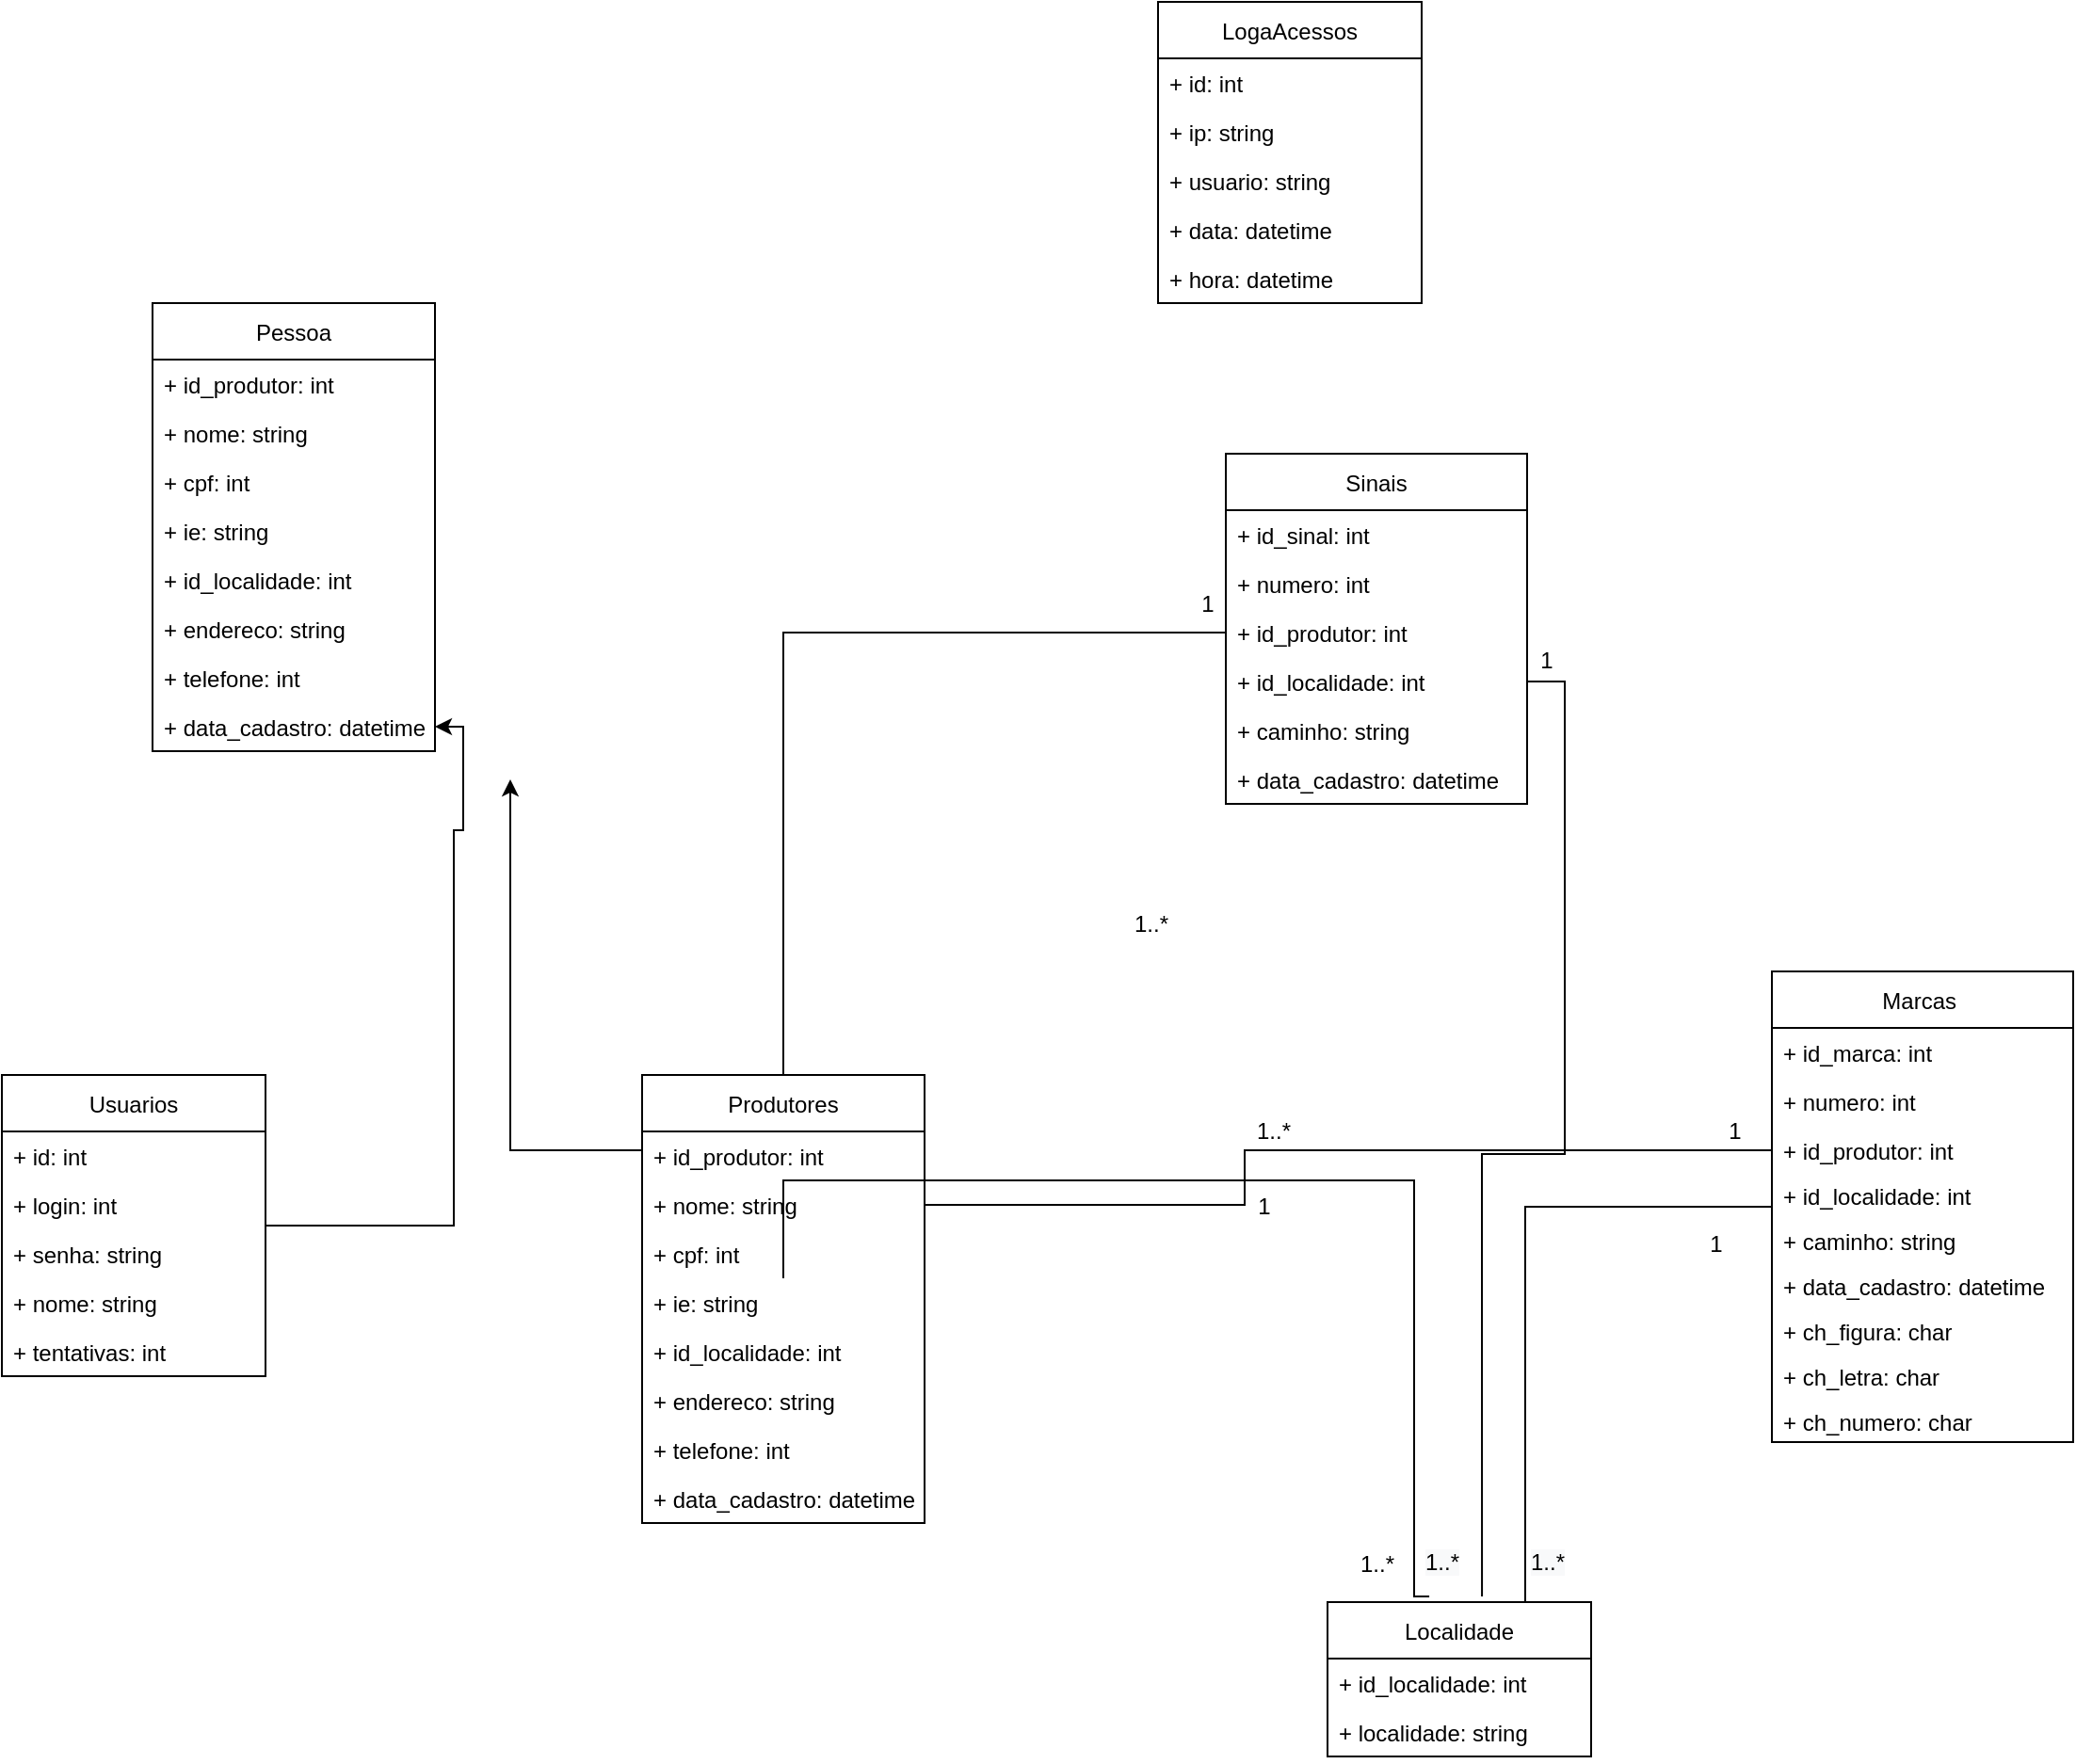 <mxfile version="15.2.7" type="device"><diagram id="WkRvjoAycpOjUcxmkvr6" name="Page-1"><mxGraphModel dx="3201" dy="1174" grid="1" gridSize="10" guides="1" tooltips="1" connect="1" arrows="1" fold="1" page="1" pageScale="1" pageWidth="827" pageHeight="1169" math="0" shadow="0"><root><mxCell id="0"/><mxCell id="1" parent="0"/><mxCell id="mtEUVF73r2KRpAVkkBdg-1" value="Sinais" style="swimlane;fontStyle=0;childLayout=stackLayout;horizontal=1;startSize=30;fillColor=none;horizontalStack=0;resizeParent=1;resizeParentMax=0;resizeLast=0;collapsible=1;marginBottom=0;" parent="1" vertex="1"><mxGeometry x="360" y="320" width="160" height="186" as="geometry"/></mxCell><mxCell id="mtEUVF73r2KRpAVkkBdg-2" value="+ id_sinal: int" style="text;strokeColor=none;fillColor=none;align=left;verticalAlign=top;spacingLeft=4;spacingRight=4;overflow=hidden;rotatable=0;points=[[0,0.5],[1,0.5]];portConstraint=eastwest;" parent="mtEUVF73r2KRpAVkkBdg-1" vertex="1"><mxGeometry y="30" width="160" height="26" as="geometry"/></mxCell><mxCell id="mtEUVF73r2KRpAVkkBdg-3" value="+ numero: int" style="text;strokeColor=none;fillColor=none;align=left;verticalAlign=top;spacingLeft=4;spacingRight=4;overflow=hidden;rotatable=0;points=[[0,0.5],[1,0.5]];portConstraint=eastwest;" parent="mtEUVF73r2KRpAVkkBdg-1" vertex="1"><mxGeometry y="56" width="160" height="26" as="geometry"/></mxCell><mxCell id="mtEUVF73r2KRpAVkkBdg-4" value="+ id_produtor: int" style="text;strokeColor=none;fillColor=none;align=left;verticalAlign=top;spacingLeft=4;spacingRight=4;overflow=hidden;rotatable=0;points=[[0,0.5],[1,0.5]];portConstraint=eastwest;" parent="mtEUVF73r2KRpAVkkBdg-1" vertex="1"><mxGeometry y="82" width="160" height="26" as="geometry"/></mxCell><mxCell id="lKQZE_It0HCwTW8MPozl-27" value="+ id_localidade: int" style="text;strokeColor=none;fillColor=none;align=left;verticalAlign=top;spacingLeft=4;spacingRight=4;overflow=hidden;rotatable=0;points=[[0,0.5],[1,0.5]];portConstraint=eastwest;" parent="mtEUVF73r2KRpAVkkBdg-1" vertex="1"><mxGeometry y="108" width="160" height="26" as="geometry"/></mxCell><mxCell id="lKQZE_It0HCwTW8MPozl-25" value="+ caminho: string" style="text;strokeColor=none;fillColor=none;align=left;verticalAlign=top;spacingLeft=4;spacingRight=4;overflow=hidden;rotatable=0;points=[[0,0.5],[1,0.5]];portConstraint=eastwest;" parent="mtEUVF73r2KRpAVkkBdg-1" vertex="1"><mxGeometry y="134" width="160" height="26" as="geometry"/></mxCell><mxCell id="lKQZE_It0HCwTW8MPozl-26" value="+ data_cadastro: datetime" style="text;strokeColor=none;fillColor=none;align=left;verticalAlign=top;spacingLeft=4;spacingRight=4;overflow=hidden;rotatable=0;points=[[0,0.5],[1,0.5]];portConstraint=eastwest;" parent="mtEUVF73r2KRpAVkkBdg-1" vertex="1"><mxGeometry y="160" width="160" height="26" as="geometry"/></mxCell><mxCell id="lKQZE_It0HCwTW8MPozl-21" style="edgeStyle=orthogonalEdgeStyle;rounded=0;orthogonalLoop=1;jettySize=auto;html=1;entryX=0.75;entryY=0;entryDx=0;entryDy=0;endArrow=none;endFill=0;" parent="1" source="mtEUVF73r2KRpAVkkBdg-5" target="mtEUVF73r2KRpAVkkBdg-17" edge="1"><mxGeometry relative="1" as="geometry"/></mxCell><mxCell id="lKQZE_It0HCwTW8MPozl-22" style="edgeStyle=orthogonalEdgeStyle;rounded=0;orthogonalLoop=1;jettySize=auto;html=1;entryX=1;entryY=0.5;entryDx=0;entryDy=0;endArrow=none;endFill=0;" parent="1" source="mtEUVF73r2KRpAVkkBdg-5" target="mtEUVF73r2KRpAVkkBdg-11" edge="1"><mxGeometry relative="1" as="geometry"><Array as="points"><mxPoint x="370" y="690"/></Array></mxGeometry></mxCell><mxCell id="mtEUVF73r2KRpAVkkBdg-5" value="Marcas " style="swimlane;fontStyle=0;childLayout=stackLayout;horizontal=1;startSize=30;fillColor=none;horizontalStack=0;resizeParent=1;resizeParentMax=0;resizeLast=0;collapsible=1;marginBottom=0;" parent="1" vertex="1"><mxGeometry x="650" y="595" width="160" height="250" as="geometry"><mxRectangle x="610" y="600" width="80" height="30" as="alternateBounds"/></mxGeometry></mxCell><mxCell id="mtEUVF73r2KRpAVkkBdg-6" value="+ id_marca: int" style="text;strokeColor=none;fillColor=none;align=left;verticalAlign=top;spacingLeft=4;spacingRight=4;overflow=hidden;rotatable=0;points=[[0,0.5],[1,0.5]];portConstraint=eastwest;" parent="mtEUVF73r2KRpAVkkBdg-5" vertex="1"><mxGeometry y="30" width="160" height="26" as="geometry"/></mxCell><mxCell id="mtEUVF73r2KRpAVkkBdg-18" value="+ numero: int" style="text;strokeColor=none;fillColor=none;align=left;verticalAlign=top;spacingLeft=4;spacingRight=4;overflow=hidden;rotatable=0;points=[[0,0.5],[1,0.5]];portConstraint=eastwest;" parent="mtEUVF73r2KRpAVkkBdg-5" vertex="1"><mxGeometry y="56" width="160" height="26" as="geometry"/></mxCell><mxCell id="mtEUVF73r2KRpAVkkBdg-7" value="+ id_produtor: int&#10;" style="text;strokeColor=none;fillColor=none;align=left;verticalAlign=top;spacingLeft=4;spacingRight=4;overflow=hidden;rotatable=0;points=[[0,0.5],[1,0.5]];portConstraint=eastwest;" parent="mtEUVF73r2KRpAVkkBdg-5" vertex="1"><mxGeometry y="82" width="160" height="24" as="geometry"/></mxCell><mxCell id="lKQZE_It0HCwTW8MPozl-1" value="+ id_localidade: int&#10;" style="text;strokeColor=none;fillColor=none;align=left;verticalAlign=top;spacingLeft=4;spacingRight=4;overflow=hidden;rotatable=0;points=[[0,0.5],[1,0.5]];portConstraint=eastwest;" parent="mtEUVF73r2KRpAVkkBdg-5" vertex="1"><mxGeometry y="106" width="160" height="24" as="geometry"/></mxCell><mxCell id="lKQZE_It0HCwTW8MPozl-2" value="+ caminho: string&#10;" style="text;strokeColor=none;fillColor=none;align=left;verticalAlign=top;spacingLeft=4;spacingRight=4;overflow=hidden;rotatable=0;points=[[0,0.5],[1,0.5]];portConstraint=eastwest;" parent="mtEUVF73r2KRpAVkkBdg-5" vertex="1"><mxGeometry y="130" width="160" height="24" as="geometry"/></mxCell><mxCell id="lKQZE_It0HCwTW8MPozl-3" value="+ data_cadastro: datetime&#10;" style="text;strokeColor=none;fillColor=none;align=left;verticalAlign=top;spacingLeft=4;spacingRight=4;overflow=hidden;rotatable=0;points=[[0,0.5],[1,0.5]];portConstraint=eastwest;" parent="mtEUVF73r2KRpAVkkBdg-5" vertex="1"><mxGeometry y="154" width="160" height="24" as="geometry"/></mxCell><mxCell id="lKQZE_It0HCwTW8MPozl-4" value="+ ch_figura: char&#10;" style="text;strokeColor=none;fillColor=none;align=left;verticalAlign=top;spacingLeft=4;spacingRight=4;overflow=hidden;rotatable=0;points=[[0,0.5],[1,0.5]];portConstraint=eastwest;" parent="mtEUVF73r2KRpAVkkBdg-5" vertex="1"><mxGeometry y="178" width="160" height="24" as="geometry"/></mxCell><mxCell id="lKQZE_It0HCwTW8MPozl-5" value="+ ch_letra: char&#10;" style="text;strokeColor=none;fillColor=none;align=left;verticalAlign=top;spacingLeft=4;spacingRight=4;overflow=hidden;rotatable=0;points=[[0,0.5],[1,0.5]];portConstraint=eastwest;" parent="mtEUVF73r2KRpAVkkBdg-5" vertex="1"><mxGeometry y="202" width="160" height="24" as="geometry"/></mxCell><mxCell id="lKQZE_It0HCwTW8MPozl-6" value="+ ch_numero: char&#10;" style="text;strokeColor=none;fillColor=none;align=left;verticalAlign=top;spacingLeft=4;spacingRight=4;overflow=hidden;rotatable=0;points=[[0,0.5],[1,0.5]];portConstraint=eastwest;" parent="mtEUVF73r2KRpAVkkBdg-5" vertex="1"><mxGeometry y="226" width="160" height="24" as="geometry"/></mxCell><mxCell id="HDMNjsESobVhAiH-zBcS-10" style="edgeStyle=orthogonalEdgeStyle;rounded=0;orthogonalLoop=1;jettySize=auto;html=1;" edge="1" parent="1" source="mtEUVF73r2KRpAVkkBdg-9"><mxGeometry relative="1" as="geometry"><mxPoint x="-20" y="493" as="targetPoint"/><Array as="points"><mxPoint x="-20" y="690"/><mxPoint x="-20" y="493"/></Array></mxGeometry></mxCell><mxCell id="mtEUVF73r2KRpAVkkBdg-9" value="Produtores" style="swimlane;fontStyle=0;childLayout=stackLayout;horizontal=1;startSize=30;fillColor=none;horizontalStack=0;resizeParent=1;resizeParentMax=0;resizeLast=0;collapsible=1;marginBottom=0;" parent="1" vertex="1"><mxGeometry x="50" y="650" width="150" height="238" as="geometry"/></mxCell><mxCell id="mtEUVF73r2KRpAVkkBdg-10" value="+ id_produtor: int" style="text;strokeColor=none;fillColor=none;align=left;verticalAlign=top;spacingLeft=4;spacingRight=4;overflow=hidden;rotatable=0;points=[[0,0.5],[1,0.5]];portConstraint=eastwest;" parent="mtEUVF73r2KRpAVkkBdg-9" vertex="1"><mxGeometry y="30" width="150" height="26" as="geometry"/></mxCell><mxCell id="mtEUVF73r2KRpAVkkBdg-11" value="+ nome: string" style="text;strokeColor=none;fillColor=none;align=left;verticalAlign=top;spacingLeft=4;spacingRight=4;overflow=hidden;rotatable=0;points=[[0,0.5],[1,0.5]];portConstraint=eastwest;" parent="mtEUVF73r2KRpAVkkBdg-9" vertex="1"><mxGeometry y="56" width="150" height="26" as="geometry"/></mxCell><mxCell id="mtEUVF73r2KRpAVkkBdg-12" value="+ cpf: int" style="text;strokeColor=none;fillColor=none;align=left;verticalAlign=top;spacingLeft=4;spacingRight=4;overflow=hidden;rotatable=0;points=[[0,0.5],[1,0.5]];portConstraint=eastwest;" parent="mtEUVF73r2KRpAVkkBdg-9" vertex="1"><mxGeometry y="82" width="150" height="26" as="geometry"/></mxCell><mxCell id="lKQZE_It0HCwTW8MPozl-7" value="+ ie: string" style="text;strokeColor=none;fillColor=none;align=left;verticalAlign=top;spacingLeft=4;spacingRight=4;overflow=hidden;rotatable=0;points=[[0,0.5],[1,0.5]];portConstraint=eastwest;" parent="mtEUVF73r2KRpAVkkBdg-9" vertex="1"><mxGeometry y="108" width="150" height="26" as="geometry"/></mxCell><mxCell id="lKQZE_It0HCwTW8MPozl-8" value="+ id_localidade: int" style="text;strokeColor=none;fillColor=none;align=left;verticalAlign=top;spacingLeft=4;spacingRight=4;overflow=hidden;rotatable=0;points=[[0,0.5],[1,0.5]];portConstraint=eastwest;" parent="mtEUVF73r2KRpAVkkBdg-9" vertex="1"><mxGeometry y="134" width="150" height="26" as="geometry"/></mxCell><mxCell id="lKQZE_It0HCwTW8MPozl-9" value="+ endereco: string" style="text;strokeColor=none;fillColor=none;align=left;verticalAlign=top;spacingLeft=4;spacingRight=4;overflow=hidden;rotatable=0;points=[[0,0.5],[1,0.5]];portConstraint=eastwest;" parent="mtEUVF73r2KRpAVkkBdg-9" vertex="1"><mxGeometry y="160" width="150" height="26" as="geometry"/></mxCell><mxCell id="lKQZE_It0HCwTW8MPozl-10" value="+ telefone: int" style="text;strokeColor=none;fillColor=none;align=left;verticalAlign=top;spacingLeft=4;spacingRight=4;overflow=hidden;rotatable=0;points=[[0,0.5],[1,0.5]];portConstraint=eastwest;" parent="mtEUVF73r2KRpAVkkBdg-9" vertex="1"><mxGeometry y="186" width="150" height="26" as="geometry"/></mxCell><mxCell id="lKQZE_It0HCwTW8MPozl-11" value="+ data_cadastro: datetime" style="text;strokeColor=none;fillColor=none;align=left;verticalAlign=top;spacingLeft=4;spacingRight=4;overflow=hidden;rotatable=0;points=[[0,0.5],[1,0.5]];portConstraint=eastwest;" parent="mtEUVF73r2KRpAVkkBdg-9" vertex="1"><mxGeometry y="212" width="150" height="26" as="geometry"/></mxCell><mxCell id="HDMNjsESobVhAiH-zBcS-11" style="edgeStyle=orthogonalEdgeStyle;rounded=0;orthogonalLoop=1;jettySize=auto;html=1;" edge="1" parent="1" source="mtEUVF73r2KRpAVkkBdg-13" target="HDMNjsESobVhAiH-zBcS-9"><mxGeometry relative="1" as="geometry"><mxPoint x="-10" y="500" as="targetPoint"/><Array as="points"><mxPoint x="-50" y="730"/><mxPoint x="-50" y="520"/><mxPoint x="-45" y="520"/></Array></mxGeometry></mxCell><mxCell id="mtEUVF73r2KRpAVkkBdg-13" value="Usuarios" style="swimlane;fontStyle=0;childLayout=stackLayout;horizontal=1;startSize=30;fillColor=none;horizontalStack=0;resizeParent=1;resizeParentMax=0;resizeLast=0;collapsible=1;marginBottom=0;" parent="1" vertex="1"><mxGeometry x="-290" y="650" width="140" height="160" as="geometry"/></mxCell><mxCell id="mtEUVF73r2KRpAVkkBdg-14" value="+ id: int" style="text;strokeColor=none;fillColor=none;align=left;verticalAlign=top;spacingLeft=4;spacingRight=4;overflow=hidden;rotatable=0;points=[[0,0.5],[1,0.5]];portConstraint=eastwest;" parent="mtEUVF73r2KRpAVkkBdg-13" vertex="1"><mxGeometry y="30" width="140" height="26" as="geometry"/></mxCell><mxCell id="mtEUVF73r2KRpAVkkBdg-15" value="+ login: int" style="text;strokeColor=none;fillColor=none;align=left;verticalAlign=top;spacingLeft=4;spacingRight=4;overflow=hidden;rotatable=0;points=[[0,0.5],[1,0.5]];portConstraint=eastwest;" parent="mtEUVF73r2KRpAVkkBdg-13" vertex="1"><mxGeometry y="56" width="140" height="26" as="geometry"/></mxCell><mxCell id="mtEUVF73r2KRpAVkkBdg-16" value="+ senha: string" style="text;strokeColor=none;fillColor=none;align=left;verticalAlign=top;spacingLeft=4;spacingRight=4;overflow=hidden;rotatable=0;points=[[0,0.5],[1,0.5]];portConstraint=eastwest;" parent="mtEUVF73r2KRpAVkkBdg-13" vertex="1"><mxGeometry y="82" width="140" height="26" as="geometry"/></mxCell><mxCell id="lKQZE_It0HCwTW8MPozl-34" value="+ nome: string" style="text;strokeColor=none;fillColor=none;align=left;verticalAlign=top;spacingLeft=4;spacingRight=4;overflow=hidden;rotatable=0;points=[[0,0.5],[1,0.5]];portConstraint=eastwest;" parent="mtEUVF73r2KRpAVkkBdg-13" vertex="1"><mxGeometry y="108" width="140" height="26" as="geometry"/></mxCell><mxCell id="lKQZE_It0HCwTW8MPozl-35" value="+ tentativas: int" style="text;strokeColor=none;fillColor=none;align=left;verticalAlign=top;spacingLeft=4;spacingRight=4;overflow=hidden;rotatable=0;points=[[0,0.5],[1,0.5]];portConstraint=eastwest;" parent="mtEUVF73r2KRpAVkkBdg-13" vertex="1"><mxGeometry y="134" width="140" height="26" as="geometry"/></mxCell><mxCell id="mtEUVF73r2KRpAVkkBdg-17" value="Localidade" style="swimlane;fontStyle=0;childLayout=stackLayout;horizontal=1;startSize=30;fillColor=none;horizontalStack=0;resizeParent=1;resizeParentMax=0;resizeLast=0;collapsible=1;marginBottom=0;" parent="1" vertex="1"><mxGeometry x="414" y="930" width="140" height="82" as="geometry"/></mxCell><mxCell id="mtEUVF73r2KRpAVkkBdg-20" value="+ id_localidade: int" style="text;strokeColor=none;fillColor=none;align=left;verticalAlign=top;spacingLeft=4;spacingRight=4;overflow=hidden;rotatable=0;points=[[0,0.5],[1,0.5]];portConstraint=eastwest;" parent="mtEUVF73r2KRpAVkkBdg-17" vertex="1"><mxGeometry y="30" width="140" height="26" as="geometry"/></mxCell><mxCell id="mtEUVF73r2KRpAVkkBdg-21" value="+ localidade: string" style="text;strokeColor=none;fillColor=none;align=left;verticalAlign=top;spacingLeft=4;spacingRight=4;overflow=hidden;rotatable=0;points=[[0,0.5],[1,0.5]];portConstraint=eastwest;" parent="mtEUVF73r2KRpAVkkBdg-17" vertex="1"><mxGeometry y="56" width="140" height="26" as="geometry"/></mxCell><mxCell id="lKQZE_It0HCwTW8MPozl-15" style="edgeStyle=orthogonalEdgeStyle;rounded=0;orthogonalLoop=1;jettySize=auto;html=1;entryX=0.386;entryY=-0.037;entryDx=0;entryDy=0;entryPerimeter=0;endArrow=none;endFill=0;" parent="1" source="lKQZE_It0HCwTW8MPozl-7" target="mtEUVF73r2KRpAVkkBdg-17" edge="1"><mxGeometry relative="1" as="geometry"><Array as="points"><mxPoint x="460" y="706"/><mxPoint x="460" y="927"/></Array></mxGeometry></mxCell><mxCell id="lKQZE_It0HCwTW8MPozl-16" value="1" style="text;html=1;align=center;verticalAlign=middle;resizable=0;points=[];autosize=1;strokeColor=none;fillColor=none;" parent="1" vertex="1"><mxGeometry x="370" y="710" width="20" height="20" as="geometry"/></mxCell><mxCell id="lKQZE_It0HCwTW8MPozl-17" value="1..*" style="text;html=1;align=center;verticalAlign=middle;resizable=0;points=[];autosize=1;strokeColor=none;fillColor=none;" parent="1" vertex="1"><mxGeometry x="425" y="900" width="30" height="20" as="geometry"/></mxCell><mxCell id="lKQZE_It0HCwTW8MPozl-19" value="1" style="text;html=1;align=center;verticalAlign=middle;resizable=0;points=[];autosize=1;strokeColor=none;fillColor=none;" parent="1" vertex="1"><mxGeometry x="610" y="730" width="20" height="20" as="geometry"/></mxCell><mxCell id="lKQZE_It0HCwTW8MPozl-20" value="&lt;span style=&quot;color: rgb(0, 0, 0); font-family: helvetica; font-size: 12px; font-style: normal; font-weight: 400; letter-spacing: normal; text-align: center; text-indent: 0px; text-transform: none; word-spacing: 0px; background-color: rgb(248, 249, 250); display: inline; float: none;&quot;&gt;1..*&lt;/span&gt;" style="text;whiteSpace=wrap;html=1;" parent="1" vertex="1"><mxGeometry x="520" y="895" width="40" height="30" as="geometry"/></mxCell><mxCell id="lKQZE_It0HCwTW8MPozl-23" value="1" style="text;html=1;align=center;verticalAlign=middle;resizable=0;points=[];autosize=1;strokeColor=none;fillColor=none;" parent="1" vertex="1"><mxGeometry x="620" y="670" width="20" height="20" as="geometry"/></mxCell><mxCell id="lKQZE_It0HCwTW8MPozl-24" value="1..*" style="text;html=1;align=center;verticalAlign=middle;resizable=0;points=[];autosize=1;strokeColor=none;fillColor=none;" parent="1" vertex="1"><mxGeometry x="370" y="670" width="30" height="20" as="geometry"/></mxCell><mxCell id="lKQZE_It0HCwTW8MPozl-28" style="edgeStyle=orthogonalEdgeStyle;rounded=0;orthogonalLoop=1;jettySize=auto;html=1;entryX=0.586;entryY=-0.037;entryDx=0;entryDy=0;entryPerimeter=0;endArrow=none;endFill=0;" parent="1" source="lKQZE_It0HCwTW8MPozl-27" target="mtEUVF73r2KRpAVkkBdg-17" edge="1"><mxGeometry relative="1" as="geometry"/></mxCell><mxCell id="lKQZE_It0HCwTW8MPozl-29" value="&lt;span style=&quot;color: rgb(0, 0, 0); font-family: helvetica; font-size: 12px; font-style: normal; font-weight: 400; letter-spacing: normal; text-align: center; text-indent: 0px; text-transform: none; word-spacing: 0px; background-color: rgb(248, 249, 250); display: inline; float: none;&quot;&gt;1..*&lt;/span&gt;" style="text;whiteSpace=wrap;html=1;" parent="1" vertex="1"><mxGeometry x="464" y="895" width="40" height="30" as="geometry"/></mxCell><mxCell id="lKQZE_It0HCwTW8MPozl-30" style="edgeStyle=orthogonalEdgeStyle;rounded=0;orthogonalLoop=1;jettySize=auto;html=1;entryX=0.5;entryY=0;entryDx=0;entryDy=0;endArrow=none;endFill=0;" parent="1" source="mtEUVF73r2KRpAVkkBdg-4" target="mtEUVF73r2KRpAVkkBdg-9" edge="1"><mxGeometry relative="1" as="geometry"/></mxCell><mxCell id="lKQZE_It0HCwTW8MPozl-31" value="1" style="text;html=1;align=center;verticalAlign=middle;resizable=0;points=[];autosize=1;strokeColor=none;fillColor=none;" parent="1" vertex="1"><mxGeometry x="520" y="420" width="20" height="20" as="geometry"/></mxCell><mxCell id="lKQZE_It0HCwTW8MPozl-32" value="1" style="text;html=1;align=center;verticalAlign=middle;resizable=0;points=[];autosize=1;strokeColor=none;fillColor=none;" parent="1" vertex="1"><mxGeometry x="340" y="390" width="20" height="20" as="geometry"/></mxCell><mxCell id="lKQZE_It0HCwTW8MPozl-33" value="1..*" style="text;html=1;align=center;verticalAlign=middle;resizable=0;points=[];autosize=1;strokeColor=none;fillColor=none;" parent="1" vertex="1"><mxGeometry x="305" y="560" width="30" height="20" as="geometry"/></mxCell><mxCell id="lKQZE_It0HCwTW8MPozl-36" value="LogaAcessos" style="swimlane;fontStyle=0;childLayout=stackLayout;horizontal=1;startSize=30;fillColor=none;horizontalStack=0;resizeParent=1;resizeParentMax=0;resizeLast=0;collapsible=1;marginBottom=0;" parent="1" vertex="1"><mxGeometry x="324" y="80" width="140" height="160" as="geometry"/></mxCell><mxCell id="lKQZE_It0HCwTW8MPozl-37" value="+ id: int" style="text;strokeColor=none;fillColor=none;align=left;verticalAlign=top;spacingLeft=4;spacingRight=4;overflow=hidden;rotatable=0;points=[[0,0.5],[1,0.5]];portConstraint=eastwest;" parent="lKQZE_It0HCwTW8MPozl-36" vertex="1"><mxGeometry y="30" width="140" height="26" as="geometry"/></mxCell><mxCell id="lKQZE_It0HCwTW8MPozl-38" value="+ ip: string" style="text;strokeColor=none;fillColor=none;align=left;verticalAlign=top;spacingLeft=4;spacingRight=4;overflow=hidden;rotatable=0;points=[[0,0.5],[1,0.5]];portConstraint=eastwest;" parent="lKQZE_It0HCwTW8MPozl-36" vertex="1"><mxGeometry y="56" width="140" height="26" as="geometry"/></mxCell><mxCell id="lKQZE_It0HCwTW8MPozl-39" value="+ usuario: string" style="text;strokeColor=none;fillColor=none;align=left;verticalAlign=top;spacingLeft=4;spacingRight=4;overflow=hidden;rotatable=0;points=[[0,0.5],[1,0.5]];portConstraint=eastwest;" parent="lKQZE_It0HCwTW8MPozl-36" vertex="1"><mxGeometry y="82" width="140" height="26" as="geometry"/></mxCell><mxCell id="lKQZE_It0HCwTW8MPozl-40" value="+ data: datetime" style="text;strokeColor=none;fillColor=none;align=left;verticalAlign=top;spacingLeft=4;spacingRight=4;overflow=hidden;rotatable=0;points=[[0,0.5],[1,0.5]];portConstraint=eastwest;" parent="lKQZE_It0HCwTW8MPozl-36" vertex="1"><mxGeometry y="108" width="140" height="26" as="geometry"/></mxCell><mxCell id="lKQZE_It0HCwTW8MPozl-41" value="+ hora: datetime" style="text;strokeColor=none;fillColor=none;align=left;verticalAlign=top;spacingLeft=4;spacingRight=4;overflow=hidden;rotatable=0;points=[[0,0.5],[1,0.5]];portConstraint=eastwest;" parent="lKQZE_It0HCwTW8MPozl-36" vertex="1"><mxGeometry y="134" width="140" height="26" as="geometry"/></mxCell><mxCell id="HDMNjsESobVhAiH-zBcS-1" value="Pessoa" style="swimlane;fontStyle=0;childLayout=stackLayout;horizontal=1;startSize=30;fillColor=none;horizontalStack=0;resizeParent=1;resizeParentMax=0;resizeLast=0;collapsible=1;marginBottom=0;" vertex="1" parent="1"><mxGeometry x="-210" y="240" width="150" height="238" as="geometry"/></mxCell><mxCell id="HDMNjsESobVhAiH-zBcS-2" value="+ id_produtor: int" style="text;strokeColor=none;fillColor=none;align=left;verticalAlign=top;spacingLeft=4;spacingRight=4;overflow=hidden;rotatable=0;points=[[0,0.5],[1,0.5]];portConstraint=eastwest;" vertex="1" parent="HDMNjsESobVhAiH-zBcS-1"><mxGeometry y="30" width="150" height="26" as="geometry"/></mxCell><mxCell id="HDMNjsESobVhAiH-zBcS-3" value="+ nome: string" style="text;strokeColor=none;fillColor=none;align=left;verticalAlign=top;spacingLeft=4;spacingRight=4;overflow=hidden;rotatable=0;points=[[0,0.5],[1,0.5]];portConstraint=eastwest;" vertex="1" parent="HDMNjsESobVhAiH-zBcS-1"><mxGeometry y="56" width="150" height="26" as="geometry"/></mxCell><mxCell id="HDMNjsESobVhAiH-zBcS-4" value="+ cpf: int" style="text;strokeColor=none;fillColor=none;align=left;verticalAlign=top;spacingLeft=4;spacingRight=4;overflow=hidden;rotatable=0;points=[[0,0.5],[1,0.5]];portConstraint=eastwest;" vertex="1" parent="HDMNjsESobVhAiH-zBcS-1"><mxGeometry y="82" width="150" height="26" as="geometry"/></mxCell><mxCell id="HDMNjsESobVhAiH-zBcS-5" value="+ ie: string" style="text;strokeColor=none;fillColor=none;align=left;verticalAlign=top;spacingLeft=4;spacingRight=4;overflow=hidden;rotatable=0;points=[[0,0.5],[1,0.5]];portConstraint=eastwest;" vertex="1" parent="HDMNjsESobVhAiH-zBcS-1"><mxGeometry y="108" width="150" height="26" as="geometry"/></mxCell><mxCell id="HDMNjsESobVhAiH-zBcS-6" value="+ id_localidade: int" style="text;strokeColor=none;fillColor=none;align=left;verticalAlign=top;spacingLeft=4;spacingRight=4;overflow=hidden;rotatable=0;points=[[0,0.5],[1,0.5]];portConstraint=eastwest;" vertex="1" parent="HDMNjsESobVhAiH-zBcS-1"><mxGeometry y="134" width="150" height="26" as="geometry"/></mxCell><mxCell id="HDMNjsESobVhAiH-zBcS-7" value="+ endereco: string" style="text;strokeColor=none;fillColor=none;align=left;verticalAlign=top;spacingLeft=4;spacingRight=4;overflow=hidden;rotatable=0;points=[[0,0.5],[1,0.5]];portConstraint=eastwest;" vertex="1" parent="HDMNjsESobVhAiH-zBcS-1"><mxGeometry y="160" width="150" height="26" as="geometry"/></mxCell><mxCell id="HDMNjsESobVhAiH-zBcS-8" value="+ telefone: int" style="text;strokeColor=none;fillColor=none;align=left;verticalAlign=top;spacingLeft=4;spacingRight=4;overflow=hidden;rotatable=0;points=[[0,0.5],[1,0.5]];portConstraint=eastwest;" vertex="1" parent="HDMNjsESobVhAiH-zBcS-1"><mxGeometry y="186" width="150" height="26" as="geometry"/></mxCell><mxCell id="HDMNjsESobVhAiH-zBcS-9" value="+ data_cadastro: datetime" style="text;strokeColor=none;fillColor=none;align=left;verticalAlign=top;spacingLeft=4;spacingRight=4;overflow=hidden;rotatable=0;points=[[0,0.5],[1,0.5]];portConstraint=eastwest;" vertex="1" parent="HDMNjsESobVhAiH-zBcS-1"><mxGeometry y="212" width="150" height="26" as="geometry"/></mxCell></root></mxGraphModel></diagram></mxfile>